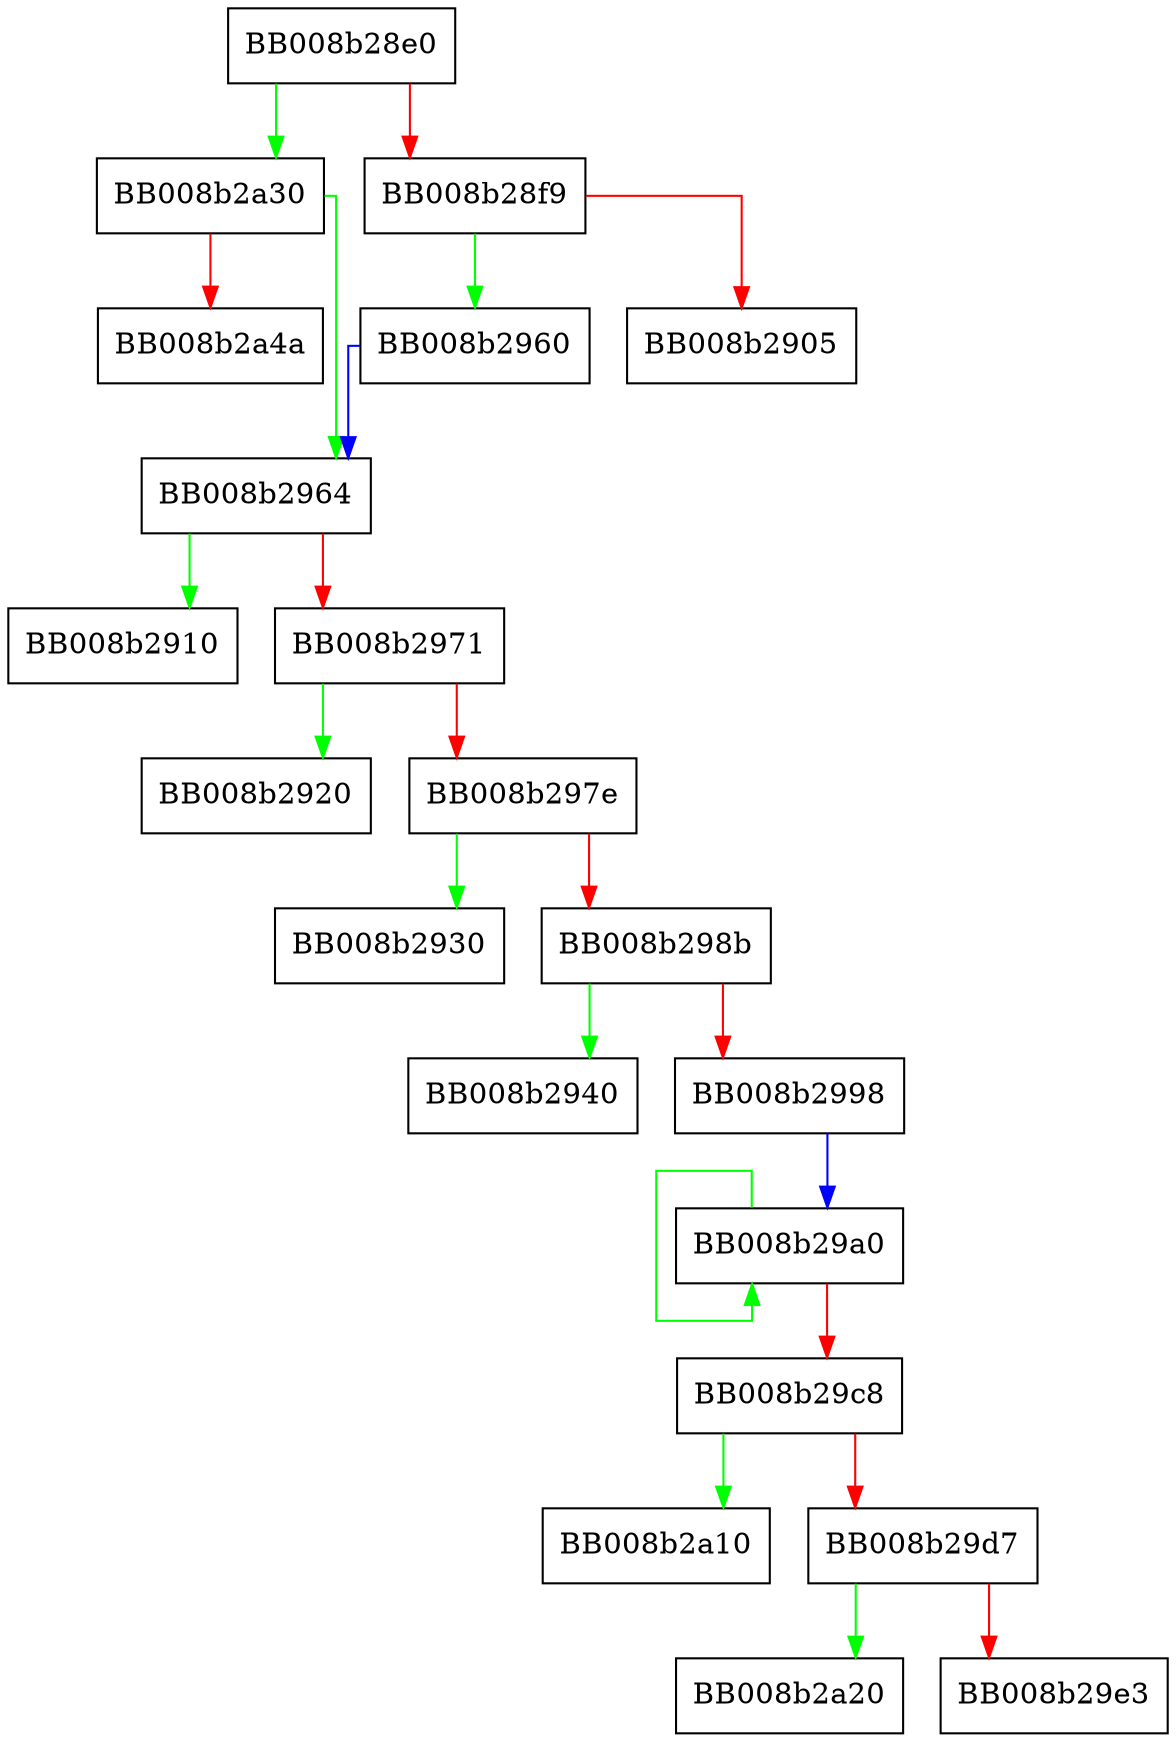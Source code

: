 digraph __strlen_avx2 {
  node [shape="box"];
  graph [splines=ortho];
  BB008b28e0 -> BB008b2a30 [color="green"];
  BB008b28e0 -> BB008b28f9 [color="red"];
  BB008b28f9 -> BB008b2960 [color="green"];
  BB008b28f9 -> BB008b2905 [color="red"];
  BB008b2960 -> BB008b2964 [color="blue"];
  BB008b2964 -> BB008b2910 [color="green"];
  BB008b2964 -> BB008b2971 [color="red"];
  BB008b2971 -> BB008b2920 [color="green"];
  BB008b2971 -> BB008b297e [color="red"];
  BB008b297e -> BB008b2930 [color="green"];
  BB008b297e -> BB008b298b [color="red"];
  BB008b298b -> BB008b2940 [color="green"];
  BB008b298b -> BB008b2998 [color="red"];
  BB008b2998 -> BB008b29a0 [color="blue"];
  BB008b29a0 -> BB008b29a0 [color="green"];
  BB008b29a0 -> BB008b29c8 [color="red"];
  BB008b29c8 -> BB008b2a10 [color="green"];
  BB008b29c8 -> BB008b29d7 [color="red"];
  BB008b29d7 -> BB008b2a20 [color="green"];
  BB008b29d7 -> BB008b29e3 [color="red"];
  BB008b2a30 -> BB008b2964 [color="green"];
  BB008b2a30 -> BB008b2a4a [color="red"];
}